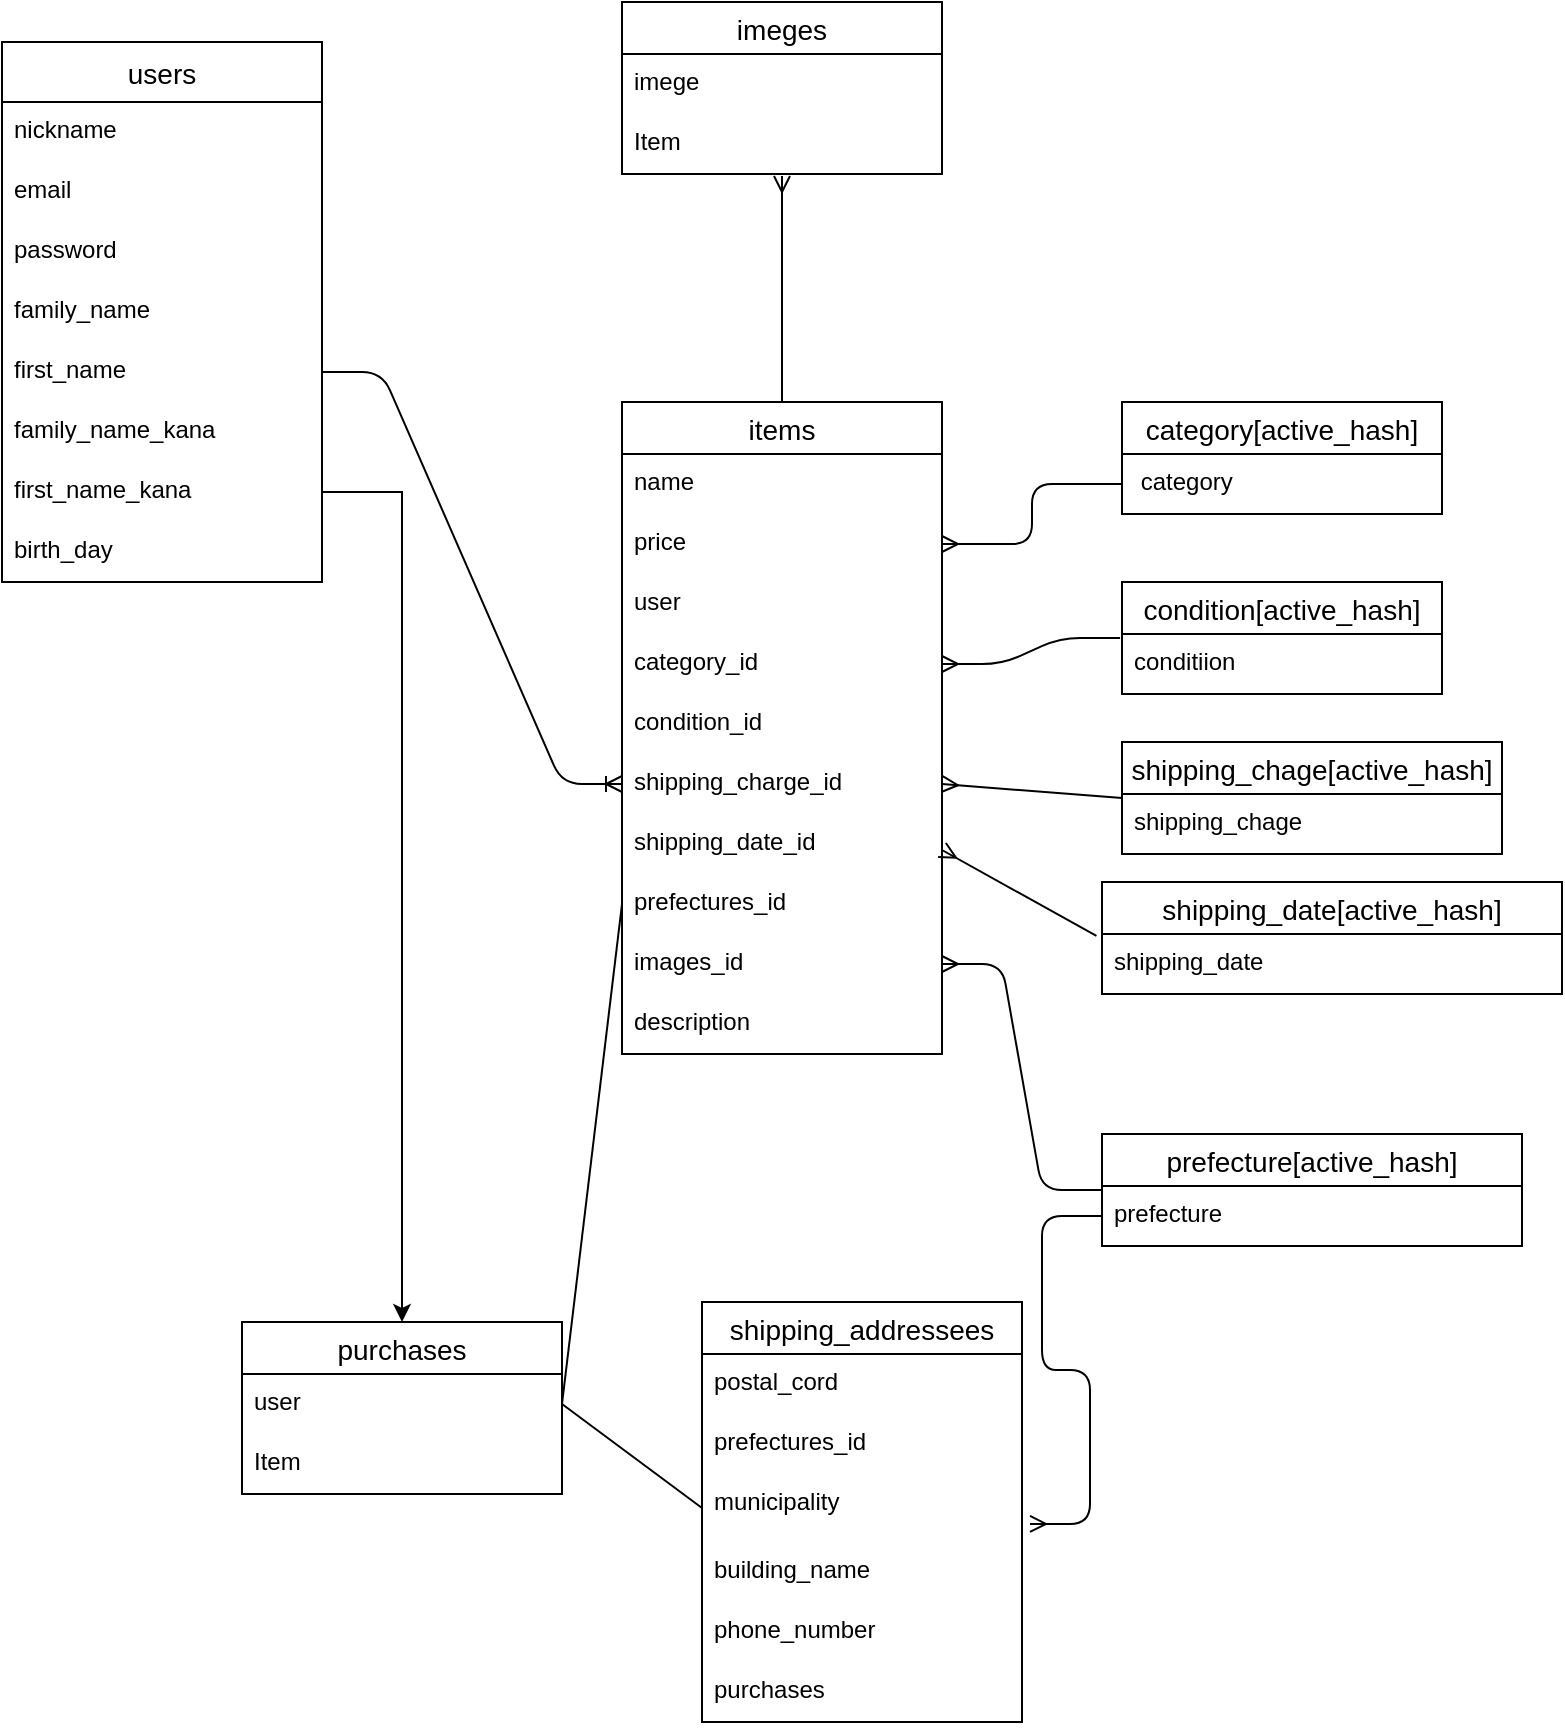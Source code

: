 <mxfile version="13.6.5" pages="2">
    <diagram id="gXypygmfiToe5S3hiJXI" name="ページ1">
        <mxGraphModel dx="1541" dy="1849" grid="1" gridSize="10" guides="0" tooltips="1" connect="0" arrows="1" fold="1" page="1" pageScale="1" pageWidth="827" pageHeight="1169" math="0" shadow="0">
            <root>
                <mxCell id="0"/>
                <mxCell id="1" parent="0"/>
                <mxCell id="160" value="imeges" style="swimlane;fontStyle=0;childLayout=stackLayout;horizontal=1;startSize=26;horizontalStack=0;resizeParent=1;resizeParentMax=0;resizeLast=0;collapsible=1;marginBottom=0;align=center;fontSize=14;" vertex="1" parent="1">
                    <mxGeometry x="240" y="-80" width="160" height="86" as="geometry"/>
                </mxCell>
                <mxCell id="161" value="imege" style="text;strokeColor=none;fillColor=none;spacingLeft=4;spacingRight=4;overflow=hidden;rotatable=0;points=[[0,0.5],[1,0.5]];portConstraint=eastwest;fontSize=12;" vertex="1" parent="160">
                    <mxGeometry y="26" width="160" height="30" as="geometry"/>
                </mxCell>
                <mxCell id="ujtWGUoTkXhSaJngcFY4-180" value="Item" style="text;strokeColor=none;fillColor=none;spacingLeft=4;spacingRight=4;overflow=hidden;rotatable=0;points=[[0,0.5],[1,0.5]];portConstraint=eastwest;fontSize=12;" vertex="1" parent="160">
                    <mxGeometry y="56" width="160" height="30" as="geometry"/>
                </mxCell>
                <mxCell id="57" value="purchases" style="swimlane;fontStyle=0;childLayout=stackLayout;horizontal=1;startSize=26;horizontalStack=0;resizeParent=1;resizeParentMax=0;resizeLast=0;collapsible=1;marginBottom=0;align=center;fontSize=14;" vertex="1" parent="1">
                    <mxGeometry x="50" y="580" width="160" height="86" as="geometry"/>
                </mxCell>
                <mxCell id="yxLJE9Dt_x_g1LCYyhLb-185" value="user" style="text;strokeColor=none;fillColor=none;spacingLeft=4;spacingRight=4;overflow=hidden;rotatable=0;points=[[0,0.5],[1,0.5]];portConstraint=eastwest;fontSize=12;" vertex="1" parent="57">
                    <mxGeometry y="26" width="160" height="30" as="geometry"/>
                </mxCell>
                <mxCell id="yxLJE9Dt_x_g1LCYyhLb-184" value="Item" style="text;strokeColor=none;fillColor=none;spacingLeft=4;spacingRight=4;overflow=hidden;rotatable=0;points=[[0,0.5],[1,0.5]];portConstraint=eastwest;fontSize=12;" vertex="1" parent="57">
                    <mxGeometry y="56" width="160" height="30" as="geometry"/>
                </mxCell>
                <mxCell id="116" value="" style="endArrow=none;html=1;rounded=0;entryX=0;entryY=0.5;entryDx=0;entryDy=0;exitX=1;exitY=0.5;exitDx=0;exitDy=0;" edge="1" parent="1" target="98">
                    <mxGeometry relative="1" as="geometry">
                        <mxPoint x="210" y="621" as="sourcePoint"/>
                        <mxPoint x="390" y="420" as="targetPoint"/>
                    </mxGeometry>
                </mxCell>
                <mxCell id="117" value="" style="endArrow=none;html=1;rounded=0;entryX=0;entryY=0.5;entryDx=0;entryDy=0;exitX=1;exitY=0.5;exitDx=0;exitDy=0;" edge="1" parent="1" target="64">
                    <mxGeometry relative="1" as="geometry">
                        <mxPoint x="210" y="621" as="sourcePoint"/>
                        <mxPoint x="390" y="720" as="targetPoint"/>
                    </mxGeometry>
                </mxCell>
                <mxCell id="143" value="" style="edgeStyle=entityRelationEdgeStyle;fontSize=12;html=1;endArrow=ERoneToMany;exitX=1;exitY=0.5;exitDx=0;exitDy=0;entryX=0;entryY=0.5;entryDx=0;entryDy=0;" edge="1" parent="1" source="132" target="97">
                    <mxGeometry width="100" height="100" relative="1" as="geometry">
                        <mxPoint x="250" y="460" as="sourcePoint"/>
                        <mxPoint x="350" y="360" as="targetPoint"/>
                    </mxGeometry>
                </mxCell>
                <mxCell id="146" style="edgeStyle=orthogonalEdgeStyle;rounded=0;orthogonalLoop=1;jettySize=auto;html=1;exitX=1;exitY=0.5;exitDx=0;exitDy=0;entryX=0.5;entryY=0;entryDx=0;entryDy=0;" edge="1" parent="1" source="134" target="57">
                    <mxGeometry relative="1" as="geometry"/>
                </mxCell>
                <mxCell id="82" value="items" style="swimlane;fontStyle=0;childLayout=stackLayout;horizontal=1;startSize=26;horizontalStack=0;resizeParent=1;resizeParentMax=0;resizeLast=0;collapsible=1;marginBottom=0;align=center;fontSize=14;" vertex="1" parent="1">
                    <mxGeometry x="240" y="120" width="160" height="326" as="geometry"/>
                </mxCell>
                <mxCell id="83" value="name" style="text;strokeColor=none;fillColor=none;spacingLeft=4;spacingRight=4;overflow=hidden;rotatable=0;points=[[0,0.5],[1,0.5]];portConstraint=eastwest;fontSize=12;" vertex="1" parent="82">
                    <mxGeometry y="26" width="160" height="30" as="geometry"/>
                </mxCell>
                <mxCell id="84" value="price" style="text;strokeColor=none;fillColor=none;spacingLeft=4;spacingRight=4;overflow=hidden;rotatable=0;points=[[0,0.5],[1,0.5]];portConstraint=eastwest;fontSize=12;" vertex="1" parent="82">
                    <mxGeometry y="56" width="160" height="30" as="geometry"/>
                </mxCell>
                <mxCell id="85" value="user" style="text;strokeColor=none;fillColor=none;spacingLeft=4;spacingRight=4;overflow=hidden;rotatable=0;points=[[0,0.5],[1,0.5]];portConstraint=eastwest;fontSize=12;" vertex="1" parent="82">
                    <mxGeometry y="86" width="160" height="30" as="geometry"/>
                </mxCell>
                <mxCell id="91" value="category_id" style="text;strokeColor=none;fillColor=none;spacingLeft=4;spacingRight=4;overflow=hidden;rotatable=0;points=[[0,0.5],[1,0.5]];portConstraint=eastwest;fontSize=12;" vertex="1" parent="82">
                    <mxGeometry y="116" width="160" height="30" as="geometry"/>
                </mxCell>
                <mxCell id="96" value="condition_id" style="text;strokeColor=none;fillColor=none;spacingLeft=4;spacingRight=4;overflow=hidden;rotatable=0;points=[[0,0.5],[1,0.5]];portConstraint=eastwest;fontSize=12;" vertex="1" parent="82">
                    <mxGeometry y="146" width="160" height="30" as="geometry"/>
                </mxCell>
                <mxCell id="97" value="shipping_charge_id" style="text;strokeColor=none;fillColor=none;spacingLeft=4;spacingRight=4;overflow=hidden;rotatable=0;points=[[0,0.5],[1,0.5]];portConstraint=eastwest;fontSize=12;" vertex="1" parent="82">
                    <mxGeometry y="176" width="160" height="30" as="geometry"/>
                </mxCell>
                <mxCell id="99" value="shipping_date_id" style="text;strokeColor=none;fillColor=none;spacingLeft=4;spacingRight=4;overflow=hidden;rotatable=0;points=[[0,0.5],[1,0.5]];portConstraint=eastwest;fontSize=12;" vertex="1" parent="82">
                    <mxGeometry y="206" width="160" height="30" as="geometry"/>
                </mxCell>
                <mxCell id="98" value="prefectures_id" style="text;strokeColor=none;fillColor=none;spacingLeft=4;spacingRight=4;overflow=hidden;rotatable=0;points=[[0,0.5],[1,0.5]];portConstraint=eastwest;fontSize=12;" vertex="1" parent="82">
                    <mxGeometry y="236" width="160" height="30" as="geometry"/>
                </mxCell>
                <mxCell id="107" value="images_id" style="text;strokeColor=none;fillColor=none;spacingLeft=4;spacingRight=4;overflow=hidden;rotatable=0;points=[[0,0.5],[1,0.5]];portConstraint=eastwest;fontSize=12;" vertex="1" parent="82">
                    <mxGeometry y="266" width="160" height="30" as="geometry"/>
                </mxCell>
                <mxCell id="147" value="description" style="text;strokeColor=none;fillColor=none;spacingLeft=4;spacingRight=4;overflow=hidden;rotatable=0;points=[[0,0.5],[1,0.5]];portConstraint=eastwest;fontSize=12;" vertex="1" parent="82">
                    <mxGeometry y="296" width="160" height="30" as="geometry"/>
                </mxCell>
                <mxCell id="61" value="shipping_addressees" style="swimlane;fontStyle=0;childLayout=stackLayout;horizontal=1;startSize=26;horizontalStack=0;resizeParent=1;resizeParentMax=0;resizeLast=0;collapsible=1;marginBottom=0;align=center;fontSize=14;" vertex="1" parent="1">
                    <mxGeometry x="280" y="570" width="160" height="210" as="geometry"/>
                </mxCell>
                <mxCell id="62" value="postal_cord" style="text;strokeColor=none;fillColor=none;spacingLeft=4;spacingRight=4;overflow=hidden;rotatable=0;points=[[0,0.5],[1,0.5]];portConstraint=eastwest;fontSize=12;" vertex="1" parent="61">
                    <mxGeometry y="26" width="160" height="30" as="geometry"/>
                </mxCell>
                <mxCell id="63" value="prefectures_id" style="text;strokeColor=none;fillColor=none;spacingLeft=4;spacingRight=4;overflow=hidden;rotatable=0;points=[[0,0.5],[1,0.5]];portConstraint=eastwest;fontSize=12;" vertex="1" parent="61">
                    <mxGeometry y="56" width="160" height="30" as="geometry"/>
                </mxCell>
                <mxCell id="64" value="municipality" style="text;strokeColor=none;fillColor=none;spacingLeft=4;spacingRight=4;overflow=hidden;rotatable=0;points=[[0,0.5],[1,0.5]];portConstraint=eastwest;fontSize=12;" vertex="1" parent="61">
                    <mxGeometry y="86" width="160" height="34" as="geometry"/>
                </mxCell>
                <mxCell id="110" value="building_name" style="text;strokeColor=none;fillColor=none;spacingLeft=4;spacingRight=4;overflow=hidden;rotatable=0;points=[[0,0.5],[1,0.5]];portConstraint=eastwest;fontSize=12;" vertex="1" parent="61">
                    <mxGeometry y="120" width="160" height="30" as="geometry"/>
                </mxCell>
                <mxCell id="111" value="phone_number" style="text;strokeColor=none;fillColor=none;spacingLeft=4;spacingRight=4;overflow=hidden;rotatable=0;points=[[0,0.5],[1,0.5]];portConstraint=eastwest;fontSize=12;" vertex="1" parent="61">
                    <mxGeometry y="150" width="160" height="30" as="geometry"/>
                </mxCell>
                <mxCell id="yxLJE9Dt_x_g1LCYyhLb-206" value="purchases" style="text;strokeColor=none;fillColor=none;spacingLeft=4;spacingRight=4;overflow=hidden;rotatable=0;points=[[0,0.5],[1,0.5]];portConstraint=eastwest;fontSize=12;" vertex="1" parent="61">
                    <mxGeometry y="180" width="160" height="30" as="geometry"/>
                </mxCell>
                <mxCell id="148" value="category[active_hash]" style="swimlane;fontStyle=0;childLayout=stackLayout;horizontal=1;startSize=26;horizontalStack=0;resizeParent=1;resizeParentMax=0;resizeLast=0;collapsible=1;marginBottom=0;align=center;fontSize=14;" vertex="1" parent="1">
                    <mxGeometry x="490" y="120" width="160" height="56" as="geometry"/>
                </mxCell>
                <mxCell id="149" value=" category" style="text;strokeColor=none;fillColor=none;spacingLeft=4;spacingRight=4;overflow=hidden;rotatable=0;points=[[0,0.5],[1,0.5]];portConstraint=eastwest;fontSize=12;" vertex="1" parent="148">
                    <mxGeometry y="26" width="160" height="30" as="geometry"/>
                </mxCell>
                <mxCell id="156" value="prefecture[active_hash]" style="swimlane;fontStyle=0;childLayout=stackLayout;horizontal=1;startSize=26;horizontalStack=0;resizeParent=1;resizeParentMax=0;resizeLast=0;collapsible=1;marginBottom=0;align=center;fontSize=14;" vertex="1" parent="1">
                    <mxGeometry x="480" y="486" width="210" height="56" as="geometry"/>
                </mxCell>
                <mxCell id="157" value="prefecture" style="text;strokeColor=none;fillColor=none;spacingLeft=4;spacingRight=4;overflow=hidden;rotatable=0;points=[[0,0.5],[1,0.5]];portConstraint=eastwest;fontSize=12;" vertex="1" parent="156">
                    <mxGeometry y="26" width="210" height="30" as="geometry"/>
                </mxCell>
                <mxCell id="164" value="shipping_chage[active_hash]" style="swimlane;fontStyle=0;childLayout=stackLayout;horizontal=1;startSize=26;horizontalStack=0;resizeParent=1;resizeParentMax=0;resizeLast=0;collapsible=1;marginBottom=0;align=center;fontSize=14;" vertex="1" parent="1">
                    <mxGeometry x="490" y="290" width="190" height="56" as="geometry"/>
                </mxCell>
                <mxCell id="165" value="shipping_chage" style="text;strokeColor=none;fillColor=none;spacingLeft=4;spacingRight=4;overflow=hidden;rotatable=0;points=[[0,0.5],[1,0.5]];portConstraint=eastwest;fontSize=12;" vertex="1" parent="164">
                    <mxGeometry y="26" width="190" height="30" as="geometry"/>
                </mxCell>
                <mxCell id="152" value="condition[active_hash]" style="swimlane;fontStyle=0;childLayout=stackLayout;horizontal=1;startSize=26;horizontalStack=0;resizeParent=1;resizeParentMax=0;resizeLast=0;collapsible=1;marginBottom=0;align=center;fontSize=14;" vertex="1" parent="1">
                    <mxGeometry x="490" y="210" width="160" height="56" as="geometry"/>
                </mxCell>
                <mxCell id="153" value="conditiion" style="text;strokeColor=none;fillColor=none;spacingLeft=4;spacingRight=4;overflow=hidden;rotatable=0;points=[[0,0.5],[1,0.5]];portConstraint=eastwest;fontSize=12;" vertex="1" parent="152">
                    <mxGeometry y="26" width="160" height="30" as="geometry"/>
                </mxCell>
                <mxCell id="173" value="" style="fontSize=12;html=1;endArrow=none;entryX=0;entryY=0.5;entryDx=0;entryDy=0;exitX=1;exitY=0.5;exitDx=0;exitDy=0;edgeStyle=elbowEdgeStyle;elbow=vertical;startArrow=ERmany;startFill=0;endFill=0;" edge="1" parent="1" source="84" target="149">
                    <mxGeometry width="100" height="100" relative="1" as="geometry">
                        <mxPoint x="250" y="490" as="sourcePoint"/>
                        <mxPoint x="350" y="390" as="targetPoint"/>
                    </mxGeometry>
                </mxCell>
                <mxCell id="174" value="" style="edgeStyle=entityRelationEdgeStyle;fontSize=12;html=1;endArrow=none;entryX=-0.006;entryY=0.067;entryDx=0;entryDy=0;entryPerimeter=0;exitX=1;exitY=0.5;exitDx=0;exitDy=0;startArrow=ERmany;startFill=0;endFill=0;" edge="1" parent="1" source="91" target="153">
                    <mxGeometry width="100" height="100" relative="1" as="geometry">
                        <mxPoint x="260" y="250" as="sourcePoint"/>
                        <mxPoint x="360" y="150" as="targetPoint"/>
                    </mxGeometry>
                </mxCell>
                <mxCell id="175" value="" style="endArrow=none;html=1;rounded=0;entryX=0;entryY=0.5;entryDx=0;entryDy=0;exitX=1;exitY=0.5;exitDx=0;exitDy=0;startArrow=ERmany;startFill=0;" edge="1" parent="1" source="97" target="164">
                    <mxGeometry relative="1" as="geometry">
                        <mxPoint x="230" y="200" as="sourcePoint"/>
                        <mxPoint x="390" y="200" as="targetPoint"/>
                    </mxGeometry>
                </mxCell>
                <mxCell id="176" value="" style="edgeStyle=entityRelationEdgeStyle;fontSize=12;html=1;endArrow=none;entryX=0;entryY=0.5;entryDx=0;entryDy=0;exitX=1;exitY=0.5;exitDx=0;exitDy=0;startArrow=ERmany;startFill=0;endFill=0;" edge="1" parent="1" source="107" target="156">
                    <mxGeometry width="100" height="100" relative="1" as="geometry">
                        <mxPoint x="250" y="520" as="sourcePoint"/>
                        <mxPoint x="350" y="420" as="targetPoint"/>
                    </mxGeometry>
                </mxCell>
                <mxCell id="177" value="" style="edgeStyle=entityRelationEdgeStyle;fontSize=12;html=1;endArrow=none;endFill=0;entryX=0;entryY=0.5;entryDx=0;entryDy=0;exitX=1.025;exitY=0.735;exitDx=0;exitDy=0;exitPerimeter=0;startArrow=ERmany;startFill=0;" edge="1" parent="1" source="64" target="157">
                    <mxGeometry width="100" height="100" relative="1" as="geometry">
                        <mxPoint x="250" y="520" as="sourcePoint"/>
                        <mxPoint x="350" y="420" as="targetPoint"/>
                    </mxGeometry>
                </mxCell>
                <mxCell id="ujtWGUoTkXhSaJngcFY4-179" value="" style="endArrow=none;html=1;rounded=0;exitX=0.5;exitY=1.033;exitDx=0;exitDy=0;exitPerimeter=0;entryX=0.5;entryY=0;entryDx=0;entryDy=0;startArrow=ERmany;startFill=0;" edge="1" parent="1" source="ujtWGUoTkXhSaJngcFY4-180" target="82">
                    <mxGeometry relative="1" as="geometry">
                        <mxPoint x="332" y="50" as="sourcePoint"/>
                        <mxPoint x="320" y="80" as="targetPoint"/>
                    </mxGeometry>
                </mxCell>
                <mxCell id="127" value="users" style="swimlane;fontStyle=0;childLayout=stackLayout;horizontal=1;startSize=30;horizontalStack=0;resizeParent=1;resizeParentMax=0;resizeLast=0;collapsible=1;marginBottom=0;align=center;fontSize=14;" vertex="1" parent="1">
                    <mxGeometry x="-70" y="-60" width="160" height="270" as="geometry">
                        <mxRectangle x="-70" y="-60" width="70" height="30" as="alternateBounds"/>
                    </mxGeometry>
                </mxCell>
                <mxCell id="128" value="nickname" style="text;strokeColor=none;fillColor=none;spacingLeft=4;spacingRight=4;overflow=hidden;rotatable=0;points=[[0,0.5],[1,0.5]];portConstraint=eastwest;fontSize=12;" vertex="1" parent="127">
                    <mxGeometry y="30" width="160" height="30" as="geometry"/>
                </mxCell>
                <mxCell id="129" value="email" style="text;strokeColor=none;fillColor=none;spacingLeft=4;spacingRight=4;overflow=hidden;rotatable=0;points=[[0,0.5],[1,0.5]];portConstraint=eastwest;fontSize=12;" vertex="1" parent="127">
                    <mxGeometry y="60" width="160" height="30" as="geometry"/>
                </mxCell>
                <mxCell id="130" value="password" style="text;strokeColor=none;fillColor=none;spacingLeft=4;spacingRight=4;overflow=hidden;rotatable=0;points=[[0,0.5],[1,0.5]];portConstraint=eastwest;fontSize=12;" vertex="1" parent="127">
                    <mxGeometry y="90" width="160" height="30" as="geometry"/>
                </mxCell>
                <mxCell id="131" value="family_name" style="text;strokeColor=none;fillColor=none;spacingLeft=4;spacingRight=4;overflow=hidden;rotatable=0;points=[[0,0.5],[1,0.5]];portConstraint=eastwest;fontSize=12;" vertex="1" parent="127">
                    <mxGeometry y="120" width="160" height="30" as="geometry"/>
                </mxCell>
                <mxCell id="132" value="first_name" style="text;strokeColor=none;fillColor=none;spacingLeft=4;spacingRight=4;overflow=hidden;rotatable=0;points=[[0,0.5],[1,0.5]];portConstraint=eastwest;fontSize=12;" vertex="1" parent="127">
                    <mxGeometry y="150" width="160" height="30" as="geometry"/>
                </mxCell>
                <mxCell id="133" value="family_name_kana" style="text;strokeColor=none;fillColor=none;spacingLeft=4;spacingRight=4;overflow=hidden;rotatable=0;points=[[0,0.5],[1,0.5]];portConstraint=eastwest;fontSize=12;" vertex="1" parent="127">
                    <mxGeometry y="180" width="160" height="30" as="geometry"/>
                </mxCell>
                <mxCell id="134" value="first_name_kana" style="text;strokeColor=none;fillColor=none;spacingLeft=4;spacingRight=4;overflow=hidden;rotatable=0;points=[[0,0.5],[1,0.5]];portConstraint=eastwest;fontSize=12;" vertex="1" parent="127">
                    <mxGeometry y="210" width="160" height="30" as="geometry"/>
                </mxCell>
                <mxCell id="138" value="birth_day" style="text;strokeColor=none;fillColor=none;spacingLeft=4;spacingRight=4;overflow=hidden;rotatable=0;points=[[0,0.5],[1,0.5]];portConstraint=eastwest;fontSize=12;" vertex="1" parent="127">
                    <mxGeometry y="240" width="160" height="30" as="geometry"/>
                </mxCell>
                <mxCell id="yxLJE9Dt_x_g1LCYyhLb-186" value="shipping_date[active_hash]" style="swimlane;fontStyle=0;childLayout=stackLayout;horizontal=1;startSize=26;horizontalStack=0;resizeParent=1;resizeParentMax=0;resizeLast=0;collapsible=1;marginBottom=0;align=center;fontSize=14;" vertex="1" parent="1">
                    <mxGeometry x="480" y="360" width="230" height="56" as="geometry"/>
                </mxCell>
                <mxCell id="yxLJE9Dt_x_g1LCYyhLb-187" value="shipping_date" style="text;strokeColor=none;fillColor=none;spacingLeft=4;spacingRight=4;overflow=hidden;rotatable=0;points=[[0,0.5],[1,0.5]];portConstraint=eastwest;fontSize=12;" vertex="1" parent="yxLJE9Dt_x_g1LCYyhLb-186">
                    <mxGeometry y="26" width="230" height="30" as="geometry"/>
                </mxCell>
                <mxCell id="yxLJE9Dt_x_g1LCYyhLb-190" value="" style="endArrow=none;html=1;rounded=0;entryX=-0.012;entryY=0.033;entryDx=0;entryDy=0;entryPerimeter=0;exitX=1;exitY=0.6;exitDx=0;exitDy=0;exitPerimeter=0;startArrow=ERmany;startFill=0;" edge="1" parent="1" source="99" target="yxLJE9Dt_x_g1LCYyhLb-187">
                    <mxGeometry relative="1" as="geometry">
                        <mxPoint x="260" y="250" as="sourcePoint"/>
                        <mxPoint x="420" y="250" as="targetPoint"/>
                    </mxGeometry>
                </mxCell>
            </root>
        </mxGraphModel>
    </diagram>
    <diagram id="QKWmsodvOoo0xhpiWEYn" name="ページ2">
        <mxGraphModel dx="714" dy="680" grid="1" gridSize="10" guides="1" tooltips="1" connect="1" arrows="1" fold="1" page="1" pageScale="1" pageWidth="827" pageHeight="1169" math="0" shadow="0">
            <root>
                <mxCell id="s9wWEEcGcE_SXVSbG-8z-0"/>
                <mxCell id="s9wWEEcGcE_SXVSbG-8z-1" parent="s9wWEEcGcE_SXVSbG-8z-0"/>
                <mxCell id="tyz-iKyDESMROSmGQr7C-0" value="Table" style="shape=table;html=1;whiteSpace=wrap;startSize=30;container=1;collapsible=0;childLayout=tableLayout;fontStyle=1;align=center;" vertex="1" parent="s9wWEEcGcE_SXVSbG-8z-1">
                    <mxGeometry x="210" y="40" width="180" height="230" as="geometry"/>
                </mxCell>
                <mxCell id="tyz-iKyDESMROSmGQr7C-1" value="" style="shape=partialRectangle;html=1;whiteSpace=wrap;collapsible=0;dropTarget=0;pointerEvents=0;fillColor=none;top=0;left=0;bottom=0;right=0;points=[[0,0.5],[1,0.5]];portConstraint=eastwest;" vertex="1" parent="tyz-iKyDESMROSmGQr7C-0">
                    <mxGeometry y="30" width="180" height="67" as="geometry"/>
                </mxCell>
                <mxCell id="tyz-iKyDESMROSmGQr7C-2" value="" style="shape=partialRectangle;html=1;whiteSpace=wrap;connectable=0;fillColor=none;top=0;left=0;bottom=0;right=0;overflow=hidden;" vertex="1" parent="tyz-iKyDESMROSmGQr7C-1">
                    <mxGeometry width="60" height="67" as="geometry"/>
                </mxCell>
                <mxCell id="tyz-iKyDESMROSmGQr7C-3" value="" style="shape=partialRectangle;html=1;whiteSpace=wrap;connectable=0;fillColor=none;top=0;left=0;bottom=0;right=0;overflow=hidden;" vertex="1" parent="tyz-iKyDESMROSmGQr7C-1">
                    <mxGeometry x="60" width="60" height="67" as="geometry"/>
                </mxCell>
                <mxCell id="tyz-iKyDESMROSmGQr7C-4" value="" style="shape=partialRectangle;html=1;whiteSpace=wrap;connectable=0;fillColor=none;top=0;left=0;bottom=0;right=0;overflow=hidden;" vertex="1" parent="tyz-iKyDESMROSmGQr7C-1">
                    <mxGeometry x="120" width="60" height="67" as="geometry"/>
                </mxCell>
                <mxCell id="tyz-iKyDESMROSmGQr7C-5" value="" style="shape=partialRectangle;html=1;whiteSpace=wrap;collapsible=0;dropTarget=0;pointerEvents=0;fillColor=none;top=0;left=0;bottom=0;right=0;points=[[0,0.5],[1,0.5]];portConstraint=eastwest;" vertex="1" parent="tyz-iKyDESMROSmGQr7C-0">
                    <mxGeometry y="97" width="180" height="66" as="geometry"/>
                </mxCell>
                <mxCell id="tyz-iKyDESMROSmGQr7C-6" value="" style="shape=partialRectangle;html=1;whiteSpace=wrap;connectable=0;fillColor=none;top=0;left=0;bottom=0;right=0;overflow=hidden;" vertex="1" parent="tyz-iKyDESMROSmGQr7C-5">
                    <mxGeometry width="60" height="66" as="geometry"/>
                </mxCell>
                <mxCell id="tyz-iKyDESMROSmGQr7C-7" value="" style="shape=partialRectangle;html=1;whiteSpace=wrap;connectable=0;fillColor=none;top=0;left=0;bottom=0;right=0;overflow=hidden;" vertex="1" parent="tyz-iKyDESMROSmGQr7C-5">
                    <mxGeometry x="60" width="60" height="66" as="geometry"/>
                </mxCell>
                <mxCell id="tyz-iKyDESMROSmGQr7C-8" value="" style="shape=partialRectangle;html=1;whiteSpace=wrap;connectable=0;fillColor=none;top=0;left=0;bottom=0;right=0;overflow=hidden;" vertex="1" parent="tyz-iKyDESMROSmGQr7C-5">
                    <mxGeometry x="120" width="60" height="66" as="geometry"/>
                </mxCell>
                <mxCell id="tyz-iKyDESMROSmGQr7C-9" value="" style="shape=partialRectangle;html=1;whiteSpace=wrap;collapsible=0;dropTarget=0;pointerEvents=0;fillColor=none;top=0;left=0;bottom=0;right=0;points=[[0,0.5],[1,0.5]];portConstraint=eastwest;" vertex="1" parent="tyz-iKyDESMROSmGQr7C-0">
                    <mxGeometry y="163" width="180" height="67" as="geometry"/>
                </mxCell>
                <mxCell id="tyz-iKyDESMROSmGQr7C-10" value="" style="shape=partialRectangle;html=1;whiteSpace=wrap;connectable=0;fillColor=none;top=0;left=0;bottom=0;right=0;overflow=hidden;" vertex="1" parent="tyz-iKyDESMROSmGQr7C-9">
                    <mxGeometry width="60" height="67" as="geometry"/>
                </mxCell>
                <mxCell id="tyz-iKyDESMROSmGQr7C-11" value="" style="shape=partialRectangle;html=1;whiteSpace=wrap;connectable=0;fillColor=none;top=0;left=0;bottom=0;right=0;overflow=hidden;" vertex="1" parent="tyz-iKyDESMROSmGQr7C-9">
                    <mxGeometry x="60" width="60" height="67" as="geometry"/>
                </mxCell>
                <mxCell id="tyz-iKyDESMROSmGQr7C-12" value="" style="shape=partialRectangle;html=1;whiteSpace=wrap;connectable=0;fillColor=none;top=0;left=0;bottom=0;right=0;overflow=hidden;" vertex="1" parent="tyz-iKyDESMROSmGQr7C-9">
                    <mxGeometry x="120" width="60" height="67" as="geometry"/>
                </mxCell>
            </root>
        </mxGraphModel>
    </diagram>
</mxfile>